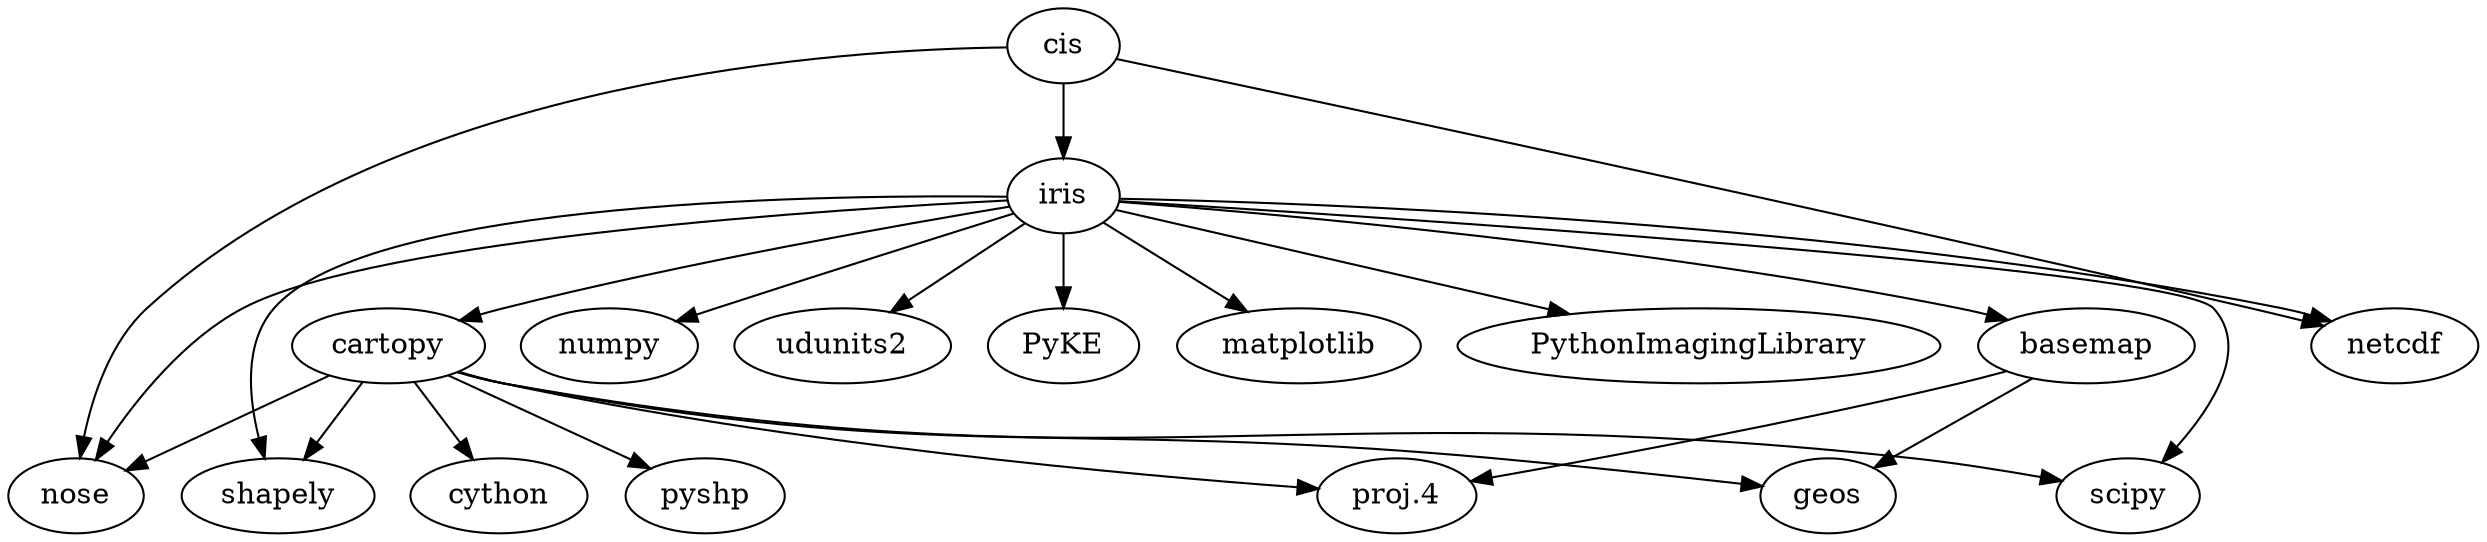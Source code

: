 digraph cis {
    cis -> iris;
    cis -> nose;
    cis -> netcdf;

    iris -> netcdf;
    iris -> nose;
    iris -> numpy;
    iris -> scipy;
    iris -> udunits2;
    iris -> PyKE;
    iris -> matplotlib;
    iris -> cartopy;
    iris -> PythonImagingLibrary;
    iris -> basemap;
    iris -> shapely;
    
    basemap -> "proj.4";
    basemap -> geos;

    cartopy -> cython;
    cartopy -> "proj.4";
    cartopy -> geos;
    cartopy -> shapely;
    cartopy -> pyshp;
    cartopy -> nose;
    cartopy -> scipy;    

}

